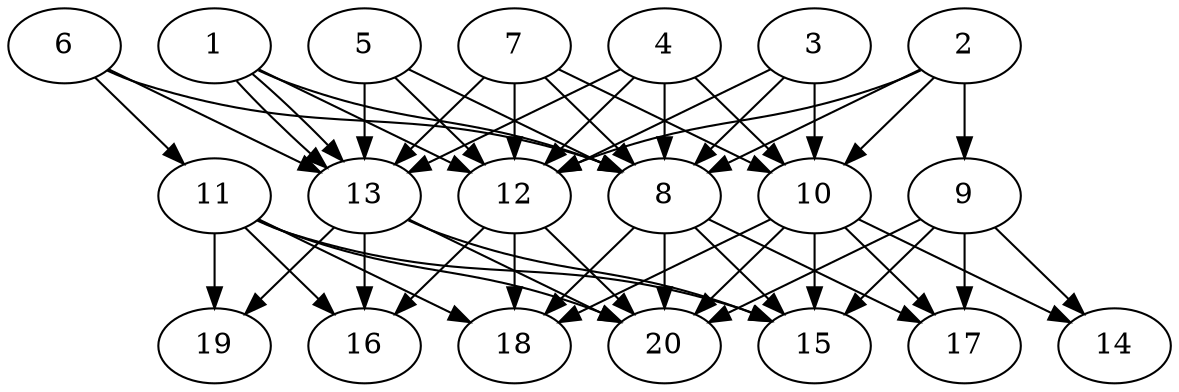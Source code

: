 // DAG automatically generated by daggen at Thu Oct  3 13:58:43 2019
// ./daggen --dot -n 20 --ccr 0.4 --fat 0.7 --regular 0.7 --density 0.9 --mindata 5242880 --maxdata 52428800 
digraph G {
  1 [size="107077120", alpha="0.05", expect_size="42830848"] 
  1 -> 8 [size ="42830848"]
  1 -> 12 [size ="42830848"]
  1 -> 13 [size ="42830848"]
  1 -> 13 [size ="42830848"]
  2 [size="122475520", alpha="0.15", expect_size="48990208"] 
  2 -> 8 [size ="48990208"]
  2 -> 9 [size ="48990208"]
  2 -> 10 [size ="48990208"]
  2 -> 12 [size ="48990208"]
  3 [size="16204800", alpha="0.10", expect_size="6481920"] 
  3 -> 8 [size ="6481920"]
  3 -> 10 [size ="6481920"]
  3 -> 12 [size ="6481920"]
  4 [size="87413760", alpha="0.00", expect_size="34965504"] 
  4 -> 8 [size ="34965504"]
  4 -> 10 [size ="34965504"]
  4 -> 12 [size ="34965504"]
  4 -> 13 [size ="34965504"]
  5 [size="49000960", alpha="0.07", expect_size="19600384"] 
  5 -> 8 [size ="19600384"]
  5 -> 12 [size ="19600384"]
  5 -> 13 [size ="19600384"]
  6 [size="117923840", alpha="0.11", expect_size="47169536"] 
  6 -> 8 [size ="47169536"]
  6 -> 11 [size ="47169536"]
  6 -> 13 [size ="47169536"]
  7 [size="30535680", alpha="0.17", expect_size="12214272"] 
  7 -> 8 [size ="12214272"]
  7 -> 10 [size ="12214272"]
  7 -> 12 [size ="12214272"]
  7 -> 13 [size ="12214272"]
  8 [size="33256960", alpha="0.18", expect_size="13302784"] 
  8 -> 15 [size ="13302784"]
  8 -> 17 [size ="13302784"]
  8 -> 18 [size ="13302784"]
  8 -> 20 [size ="13302784"]
  9 [size="95009280", alpha="0.11", expect_size="38003712"] 
  9 -> 14 [size ="38003712"]
  9 -> 15 [size ="38003712"]
  9 -> 17 [size ="38003712"]
  9 -> 20 [size ="38003712"]
  10 [size="53073920", alpha="0.16", expect_size="21229568"] 
  10 -> 14 [size ="21229568"]
  10 -> 15 [size ="21229568"]
  10 -> 17 [size ="21229568"]
  10 -> 18 [size ="21229568"]
  10 -> 20 [size ="21229568"]
  11 [size="49264640", alpha="0.15", expect_size="19705856"] 
  11 -> 15 [size ="19705856"]
  11 -> 16 [size ="19705856"]
  11 -> 18 [size ="19705856"]
  11 -> 19 [size ="19705856"]
  11 -> 20 [size ="19705856"]
  12 [size="76741120", alpha="0.08", expect_size="30696448"] 
  12 -> 16 [size ="30696448"]
  12 -> 18 [size ="30696448"]
  12 -> 20 [size ="30696448"]
  13 [size="46627840", alpha="0.18", expect_size="18651136"] 
  13 -> 15 [size ="18651136"]
  13 -> 16 [size ="18651136"]
  13 -> 19 [size ="18651136"]
  13 -> 20 [size ="18651136"]
  14 [size="104570880", alpha="0.13", expect_size="41828352"] 
  15 [size="105896960", alpha="0.14", expect_size="42358784"] 
  16 [size="29291520", alpha="0.11", expect_size="11716608"] 
  17 [size="93194240", alpha="0.17", expect_size="37277696"] 
  18 [size="77442560", alpha="0.08", expect_size="30977024"] 
  19 [size="68331520", alpha="0.18", expect_size="27332608"] 
  20 [size="15646720", alpha="0.13", expect_size="6258688"] 
}

